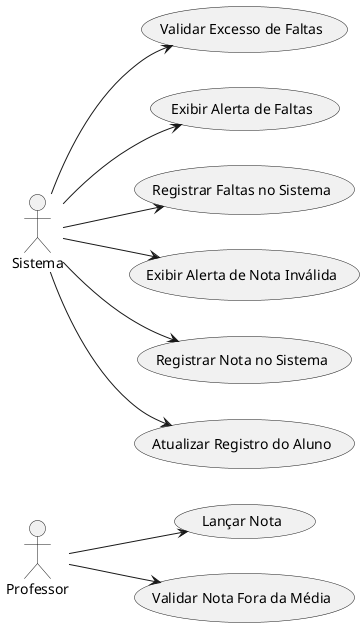 @startuml
left to right direction

actor Professor
actor Sistema

usecase "Lançar Nota" as UC_LancarNota
usecase "Validar Excesso de Faltas" as UC_ValidarFaltas
usecase "Exibir Alerta de Faltas" as UC_AlertaFaltas
usecase "Registrar Faltas no Sistema" as UC_RegistrarFaltas
usecase "Validar Nota Fora da Média" as UC_ValidarNota
usecase "Exibir Alerta de Nota Inválida" as UC_AlertaNota
usecase "Registrar Nota no Sistema" as UC_RegistrarNota
usecase "Atualizar Registro do Aluno" as UC_AtualizarAluno

Professor --> UC_LancarNota
Sistema --> UC_ValidarFaltas
Sistema --> UC_AlertaFaltas
Sistema --> UC_RegistrarFaltas
Professor --> UC_ValidarNota
Sistema --> UC_AlertaNota
Sistema --> UC_RegistrarNota
Sistema --> UC_AtualizarAluno

@enduml

